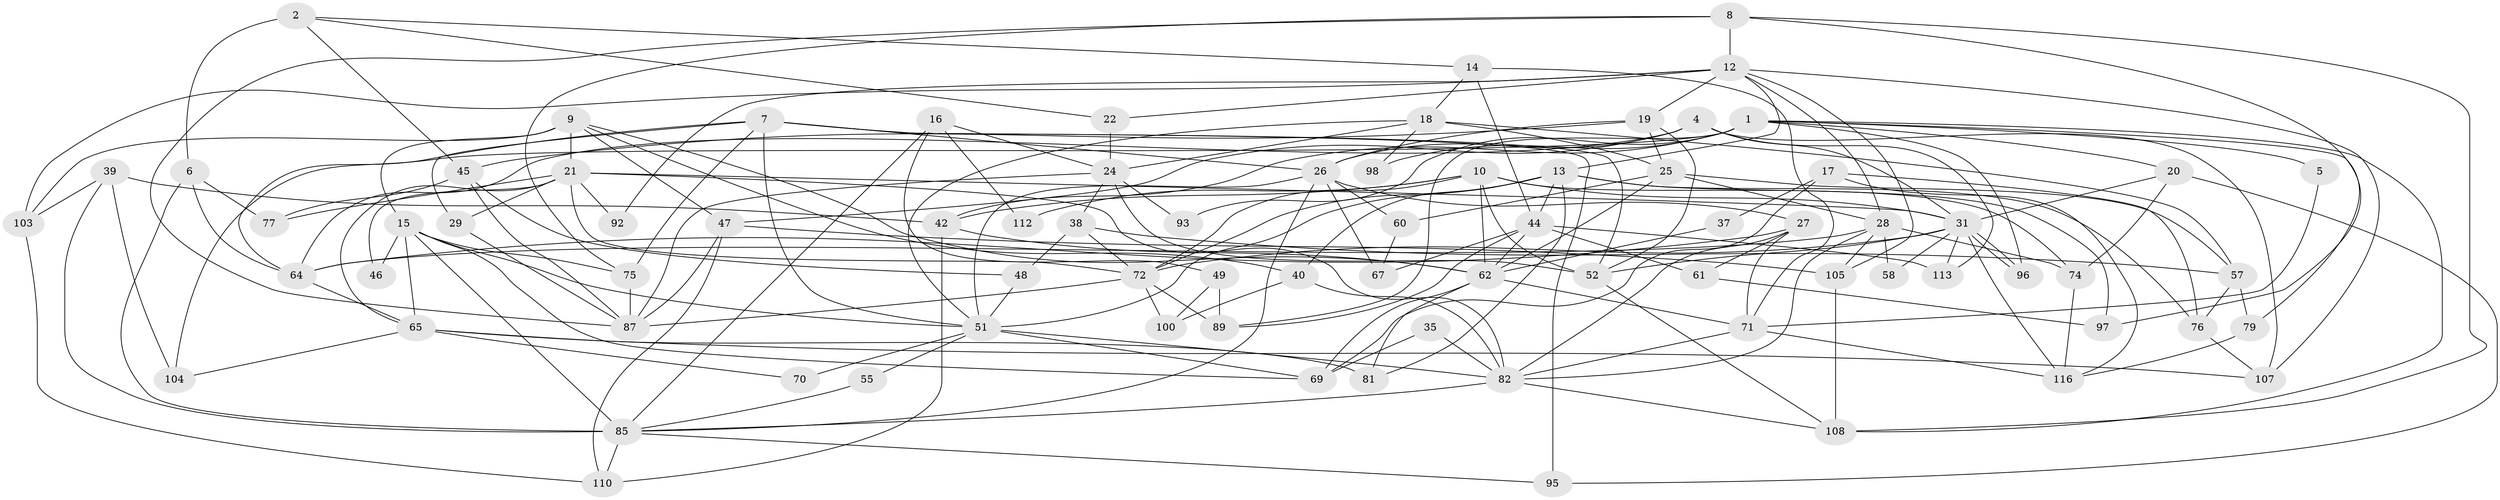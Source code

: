 // Generated by graph-tools (version 1.1) at 2025/52/02/27/25 19:52:07]
// undirected, 80 vertices, 193 edges
graph export_dot {
graph [start="1"]
  node [color=gray90,style=filled];
  1 [super="+3"];
  2;
  4 [super="+43"];
  5;
  6;
  7 [super="+78"];
  8 [super="+94"];
  9 [super="+56"];
  10 [super="+11"];
  12 [super="+36"];
  13 [super="+23"];
  14;
  15 [super="+30"];
  16;
  17 [super="+63"];
  18 [super="+50"];
  19;
  20;
  21 [super="+33"];
  22;
  24 [super="+41"];
  25 [super="+34"];
  26 [super="+32"];
  27 [super="+54"];
  28 [super="+111"];
  29;
  31 [super="+101"];
  35;
  37;
  38 [super="+83"];
  39;
  40 [super="+73"];
  42 [super="+88"];
  44 [super="+53"];
  45 [super="+59"];
  46;
  47 [super="+84"];
  48;
  49;
  51 [super="+91"];
  52 [super="+102"];
  55;
  57 [super="+68"];
  58;
  60;
  61;
  62 [super="+90"];
  64 [super="+66"];
  65 [super="+106"];
  67;
  69 [super="+117"];
  70;
  71;
  72 [super="+80"];
  74;
  75;
  76;
  77;
  79;
  81;
  82 [super="+109"];
  85 [super="+86"];
  87 [super="+115"];
  89 [super="+99"];
  92;
  93;
  95;
  96;
  97;
  98;
  100;
  103;
  104;
  105;
  107;
  108 [super="+114"];
  110;
  112;
  113;
  116;
  1 -- 108;
  1 -- 104;
  1 -- 96;
  1 -- 98;
  1 -- 5;
  1 -- 42;
  1 -- 79;
  1 -- 20;
  1 -- 89;
  1 -- 93;
  2 -- 6;
  2 -- 14;
  2 -- 22;
  2 -- 45;
  4 -- 31;
  4 -- 107;
  4 -- 113;
  4 -- 26;
  4 -- 64;
  4 -- 47;
  5 -- 71;
  6 -- 77;
  6 -- 85;
  6 -- 64;
  7 -- 29;
  7 -- 64;
  7 -- 52;
  7 -- 26;
  7 -- 75;
  7 -- 95;
  7 -- 51;
  8 -- 75;
  8 -- 108;
  8 -- 97;
  8 -- 87;
  8 -- 12;
  9 -- 15 [weight=2];
  9 -- 40;
  9 -- 103;
  9 -- 21;
  9 -- 62;
  9 -- 47;
  10 -- 42;
  10 -- 112;
  10 -- 31;
  10 -- 62;
  10 -- 72;
  10 -- 52;
  10 -- 74;
  12 -- 13;
  12 -- 103;
  12 -- 22;
  12 -- 105;
  12 -- 19;
  12 -- 107;
  12 -- 92;
  12 -- 28;
  13 -- 44;
  13 -- 76;
  13 -- 97;
  13 -- 72;
  13 -- 81;
  13 -- 51;
  13 -- 40;
  14 -- 18;
  14 -- 71;
  14 -- 44;
  15 -- 46;
  15 -- 69;
  15 -- 85 [weight=2];
  15 -- 65;
  15 -- 51;
  15 -- 75;
  16 -- 24;
  16 -- 49;
  16 -- 112;
  16 -- 85;
  17 -- 116;
  17 -- 76;
  17 -- 37;
  17 -- 69;
  18 -- 24;
  18 -- 98;
  18 -- 57;
  18 -- 25;
  18 -- 51;
  19 -- 26;
  19 -- 25;
  19 -- 45;
  19 -- 52;
  20 -- 74;
  20 -- 95;
  20 -- 31;
  21 -- 82;
  21 -- 46;
  21 -- 77;
  21 -- 92;
  21 -- 29;
  21 -- 31;
  21 -- 72;
  21 -- 65;
  22 -- 24;
  24 -- 87;
  24 -- 52;
  24 -- 38;
  24 -- 93;
  25 -- 28;
  25 -- 62;
  25 -- 57;
  25 -- 60;
  26 -- 27;
  26 -- 67;
  26 -- 60;
  26 -- 85;
  26 -- 51;
  27 -- 61;
  27 -- 64;
  27 -- 82;
  27 -- 71;
  28 -- 64;
  28 -- 58;
  28 -- 82;
  28 -- 105;
  28 -- 74;
  29 -- 87;
  31 -- 96;
  31 -- 96;
  31 -- 116;
  31 -- 58;
  31 -- 72;
  31 -- 113;
  31 -- 52;
  35 -- 82;
  35 -- 69;
  37 -- 62;
  38 -- 72;
  38 -- 48;
  38 -- 57;
  39 -- 103;
  39 -- 104;
  39 -- 42;
  39 -- 85;
  40 -- 100;
  40 -- 82 [weight=2];
  42 -- 110;
  42 -- 62;
  44 -- 89;
  44 -- 67;
  44 -- 61;
  44 -- 62;
  44 -- 113;
  45 -- 77;
  45 -- 48;
  45 -- 87;
  47 -- 110;
  47 -- 105;
  47 -- 87;
  48 -- 51;
  49 -- 100;
  49 -- 89;
  51 -- 70;
  51 -- 82;
  51 -- 69;
  51 -- 55;
  52 -- 108;
  55 -- 85;
  57 -- 76;
  57 -- 79;
  60 -- 67;
  61 -- 97;
  62 -- 81;
  62 -- 71;
  62 -- 69;
  64 -- 65;
  65 -- 107;
  65 -- 81;
  65 -- 70;
  65 -- 104;
  71 -- 116;
  71 -- 82;
  72 -- 87;
  72 -- 100;
  72 -- 89;
  74 -- 116;
  75 -- 87;
  76 -- 107;
  79 -- 116;
  82 -- 108;
  82 -- 85;
  85 -- 95;
  85 -- 110;
  103 -- 110;
  105 -- 108;
}
